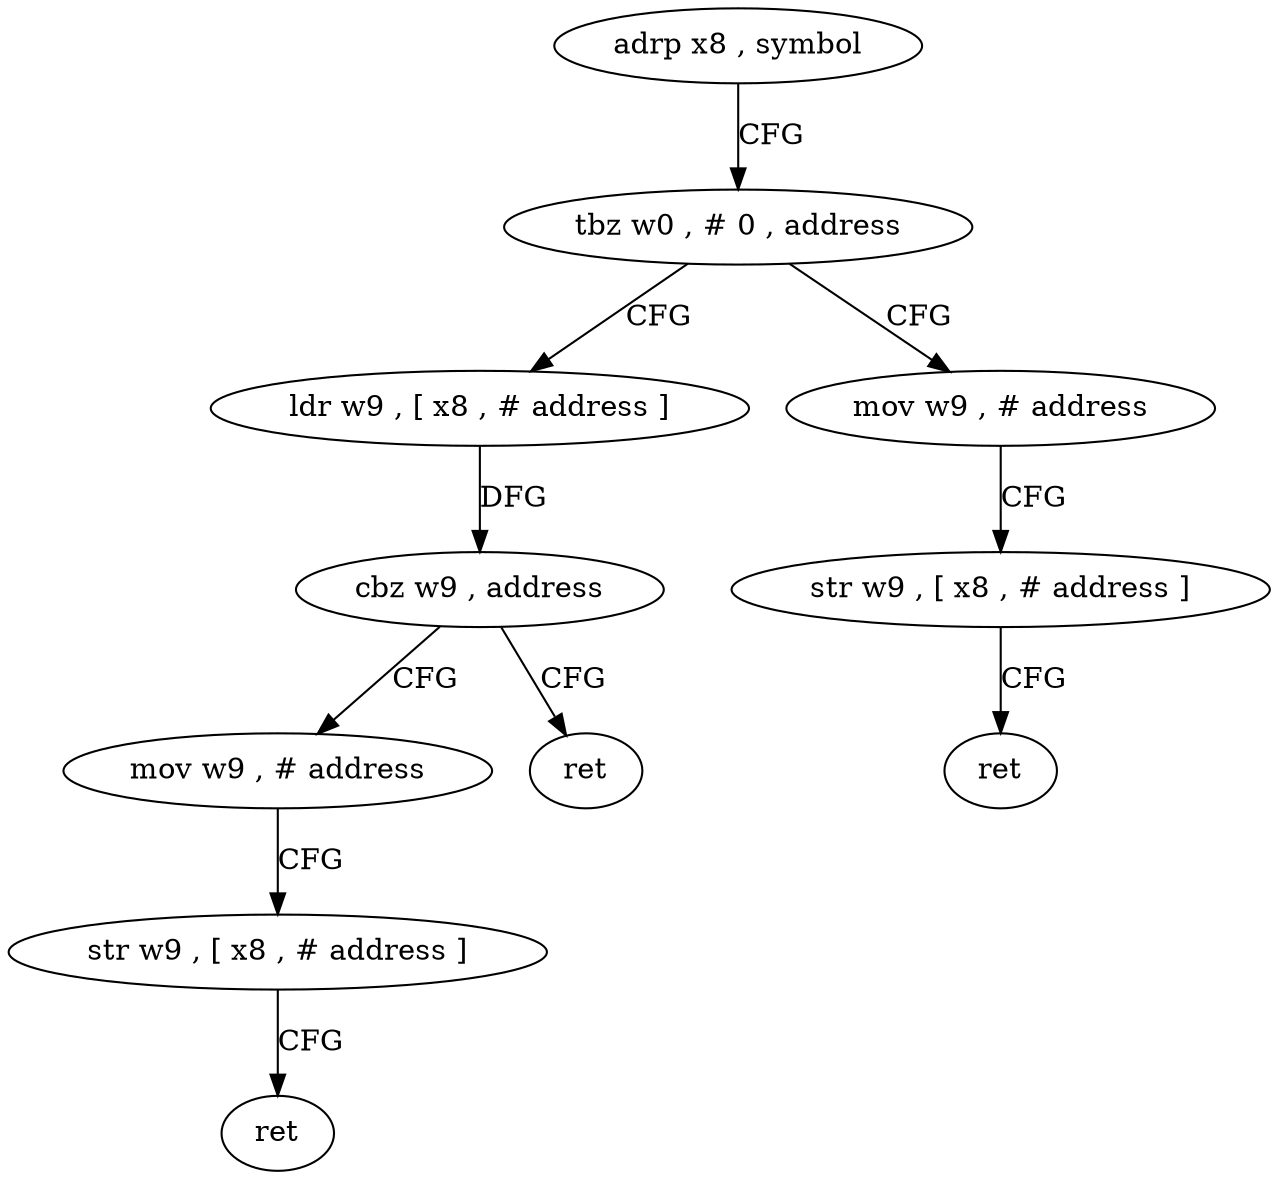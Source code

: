 digraph "func" {
"4221432" [label = "adrp x8 , symbol" ]
"4221436" [label = "tbz w0 , # 0 , address" ]
"4221452" [label = "ldr w9 , [ x8 , # address ]" ]
"4221440" [label = "mov w9 , # address" ]
"4221456" [label = "cbz w9 , address" ]
"4221464" [label = "mov w9 , # address" ]
"4221460" [label = "ret" ]
"4221444" [label = "str w9 , [ x8 , # address ]" ]
"4221448" [label = "ret" ]
"4221468" [label = "str w9 , [ x8 , # address ]" ]
"4221472" [label = "ret" ]
"4221432" -> "4221436" [ label = "CFG" ]
"4221436" -> "4221452" [ label = "CFG" ]
"4221436" -> "4221440" [ label = "CFG" ]
"4221452" -> "4221456" [ label = "DFG" ]
"4221440" -> "4221444" [ label = "CFG" ]
"4221456" -> "4221464" [ label = "CFG" ]
"4221456" -> "4221460" [ label = "CFG" ]
"4221464" -> "4221468" [ label = "CFG" ]
"4221444" -> "4221448" [ label = "CFG" ]
"4221468" -> "4221472" [ label = "CFG" ]
}
